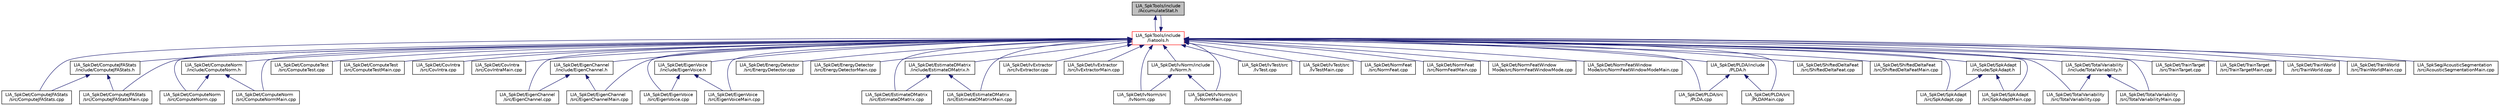 digraph "LIA_SpkTools/include/AccumulateStat.h"
{
  edge [fontname="Helvetica",fontsize="10",labelfontname="Helvetica",labelfontsize="10"];
  node [fontname="Helvetica",fontsize="10",shape=record];
  Node1 [label="LIA_SpkTools/include\l/AccumulateStat.h",height=0.2,width=0.4,color="black", fillcolor="grey75", style="filled" fontcolor="black"];
  Node1 -> Node2 [dir="back",color="midnightblue",fontsize="10",style="solid",fontname="Helvetica"];
  Node2 [label="LIA_SpkTools/include\l/liatools.h",height=0.2,width=0.4,color="red", fillcolor="white", style="filled",URL="$liatools_8h.html"];
  Node2 -> Node3 [dir="back",color="midnightblue",fontsize="10",style="solid",fontname="Helvetica"];
  Node3 [label="LIA_SpkDet/ComputeJFAStats\l/include/ComputeJFAStats.h",height=0.2,width=0.4,color="black", fillcolor="white", style="filled",URL="$ComputeJFAStats_8h.html"];
  Node3 -> Node4 [dir="back",color="midnightblue",fontsize="10",style="solid",fontname="Helvetica"];
  Node4 [label="LIA_SpkDet/ComputeJFAStats\l/src/ComputeJFAStats.cpp",height=0.2,width=0.4,color="black", fillcolor="white", style="filled",URL="$ComputeJFAStats_8cpp.html"];
  Node3 -> Node5 [dir="back",color="midnightblue",fontsize="10",style="solid",fontname="Helvetica"];
  Node5 [label="LIA_SpkDet/ComputeJFAStats\l/src/ComputeJFAStatsMain.cpp",height=0.2,width=0.4,color="black", fillcolor="white", style="filled",URL="$ComputeJFAStatsMain_8cpp.html"];
  Node2 -> Node4 [dir="back",color="midnightblue",fontsize="10",style="solid",fontname="Helvetica"];
  Node2 -> Node5 [dir="back",color="midnightblue",fontsize="10",style="solid",fontname="Helvetica"];
  Node2 -> Node6 [dir="back",color="midnightblue",fontsize="10",style="solid",fontname="Helvetica"];
  Node6 [label="LIA_SpkDet/ComputeNorm\l/include/ComputeNorm.h",height=0.2,width=0.4,color="black", fillcolor="white", style="filled",URL="$ComputeNorm_8h.html"];
  Node6 -> Node7 [dir="back",color="midnightblue",fontsize="10",style="solid",fontname="Helvetica"];
  Node7 [label="LIA_SpkDet/ComputeNorm\l/src/ComputeNorm.cpp",height=0.2,width=0.4,color="black", fillcolor="white", style="filled",URL="$ComputeNorm_8cpp.html"];
  Node6 -> Node8 [dir="back",color="midnightblue",fontsize="10",style="solid",fontname="Helvetica"];
  Node8 [label="LIA_SpkDet/ComputeNorm\l/src/ComputeNormMain.cpp",height=0.2,width=0.4,color="black", fillcolor="white", style="filled",URL="$ComputeNormMain_8cpp.html"];
  Node2 -> Node7 [dir="back",color="midnightblue",fontsize="10",style="solid",fontname="Helvetica"];
  Node2 -> Node8 [dir="back",color="midnightblue",fontsize="10",style="solid",fontname="Helvetica"];
  Node2 -> Node9 [dir="back",color="midnightblue",fontsize="10",style="solid",fontname="Helvetica"];
  Node9 [label="LIA_SpkDet/ComputeTest\l/src/ComputeTest.cpp",height=0.2,width=0.4,color="black", fillcolor="white", style="filled",URL="$ComputeTest_8cpp.html"];
  Node2 -> Node10 [dir="back",color="midnightblue",fontsize="10",style="solid",fontname="Helvetica"];
  Node10 [label="LIA_SpkDet/ComputeTest\l/src/ComputeTestMain.cpp",height=0.2,width=0.4,color="black", fillcolor="white", style="filled",URL="$ComputeTestMain_8cpp.html"];
  Node2 -> Node11 [dir="back",color="midnightblue",fontsize="10",style="solid",fontname="Helvetica"];
  Node11 [label="LIA_SpkDet/CovIntra\l/src/CovIntra.cpp",height=0.2,width=0.4,color="black", fillcolor="white", style="filled",URL="$CovIntra_8cpp.html"];
  Node2 -> Node12 [dir="back",color="midnightblue",fontsize="10",style="solid",fontname="Helvetica"];
  Node12 [label="LIA_SpkDet/CovIntra\l/src/CovIntraMain.cpp",height=0.2,width=0.4,color="black", fillcolor="white", style="filled",URL="$CovIntraMain_8cpp.html"];
  Node2 -> Node13 [dir="back",color="midnightblue",fontsize="10",style="solid",fontname="Helvetica"];
  Node13 [label="LIA_SpkDet/EigenChannel\l/include/EigenChannel.h",height=0.2,width=0.4,color="black", fillcolor="white", style="filled",URL="$EigenChannel_8h.html"];
  Node13 -> Node14 [dir="back",color="midnightblue",fontsize="10",style="solid",fontname="Helvetica"];
  Node14 [label="LIA_SpkDet/EigenChannel\l/src/EigenChannel.cpp",height=0.2,width=0.4,color="black", fillcolor="white", style="filled",URL="$EigenChannel_8cpp.html"];
  Node13 -> Node15 [dir="back",color="midnightblue",fontsize="10",style="solid",fontname="Helvetica"];
  Node15 [label="LIA_SpkDet/EigenChannel\l/src/EigenChannelMain.cpp",height=0.2,width=0.4,color="black", fillcolor="white", style="filled",URL="$EigenChannelMain_8cpp.html"];
  Node2 -> Node14 [dir="back",color="midnightblue",fontsize="10",style="solid",fontname="Helvetica"];
  Node2 -> Node15 [dir="back",color="midnightblue",fontsize="10",style="solid",fontname="Helvetica"];
  Node2 -> Node16 [dir="back",color="midnightblue",fontsize="10",style="solid",fontname="Helvetica"];
  Node16 [label="LIA_SpkDet/EigenVoice\l/include/EigenVoice.h",height=0.2,width=0.4,color="black", fillcolor="white", style="filled",URL="$EigenVoice_8h.html"];
  Node16 -> Node17 [dir="back",color="midnightblue",fontsize="10",style="solid",fontname="Helvetica"];
  Node17 [label="LIA_SpkDet/EigenVoice\l/src/EigenVoice.cpp",height=0.2,width=0.4,color="black", fillcolor="white", style="filled",URL="$EigenVoice_8cpp.html"];
  Node16 -> Node18 [dir="back",color="midnightblue",fontsize="10",style="solid",fontname="Helvetica"];
  Node18 [label="LIA_SpkDet/EigenVoice\l/src/EigenVoiceMain.cpp",height=0.2,width=0.4,color="black", fillcolor="white", style="filled",URL="$EigenVoiceMain_8cpp.html"];
  Node2 -> Node17 [dir="back",color="midnightblue",fontsize="10",style="solid",fontname="Helvetica"];
  Node2 -> Node18 [dir="back",color="midnightblue",fontsize="10",style="solid",fontname="Helvetica"];
  Node2 -> Node19 [dir="back",color="midnightblue",fontsize="10",style="solid",fontname="Helvetica"];
  Node19 [label="LIA_SpkDet/EnergyDetector\l/src/EnergyDetector.cpp",height=0.2,width=0.4,color="black", fillcolor="white", style="filled",URL="$EnergyDetector_8cpp.html"];
  Node2 -> Node20 [dir="back",color="midnightblue",fontsize="10",style="solid",fontname="Helvetica"];
  Node20 [label="LIA_SpkDet/EnergyDetector\l/src/EnergyDetectorMain.cpp",height=0.2,width=0.4,color="black", fillcolor="white", style="filled",URL="$EnergyDetectorMain_8cpp.html"];
  Node2 -> Node21 [dir="back",color="midnightblue",fontsize="10",style="solid",fontname="Helvetica"];
  Node21 [label="LIA_SpkDet/EstimateDMatrix\l/include/EstimateDMatrix.h",height=0.2,width=0.4,color="black", fillcolor="white", style="filled",URL="$EstimateDMatrix_8h.html"];
  Node21 -> Node22 [dir="back",color="midnightblue",fontsize="10",style="solid",fontname="Helvetica"];
  Node22 [label="LIA_SpkDet/EstimateDMatrix\l/src/EstimateDMatrix.cpp",height=0.2,width=0.4,color="black", fillcolor="white", style="filled",URL="$EstimateDMatrix_8cpp.html"];
  Node21 -> Node23 [dir="back",color="midnightblue",fontsize="10",style="solid",fontname="Helvetica"];
  Node23 [label="LIA_SpkDet/EstimateDMatrix\l/src/EstimateDMatrixMain.cpp",height=0.2,width=0.4,color="black", fillcolor="white", style="filled",URL="$EstimateDMatrixMain_8cpp.html"];
  Node2 -> Node22 [dir="back",color="midnightblue",fontsize="10",style="solid",fontname="Helvetica"];
  Node2 -> Node23 [dir="back",color="midnightblue",fontsize="10",style="solid",fontname="Helvetica"];
  Node2 -> Node24 [dir="back",color="midnightblue",fontsize="10",style="solid",fontname="Helvetica"];
  Node24 [label="LIA_SpkDet/IvExtractor\l/src/IvExtractor.cpp",height=0.2,width=0.4,color="black", fillcolor="white", style="filled",URL="$IvExtractor_8cpp.html"];
  Node2 -> Node25 [dir="back",color="midnightblue",fontsize="10",style="solid",fontname="Helvetica"];
  Node25 [label="LIA_SpkDet/IvExtractor\l/src/IvExtractorMain.cpp",height=0.2,width=0.4,color="black", fillcolor="white", style="filled",URL="$IvExtractorMain_8cpp.html"];
  Node2 -> Node26 [dir="back",color="midnightblue",fontsize="10",style="solid",fontname="Helvetica"];
  Node26 [label="LIA_SpkDet/IvNorm/include\l/IvNorm.h",height=0.2,width=0.4,color="black", fillcolor="white", style="filled",URL="$IvNorm_8h.html"];
  Node26 -> Node27 [dir="back",color="midnightblue",fontsize="10",style="solid",fontname="Helvetica"];
  Node27 [label="LIA_SpkDet/IvNorm/src\l/IvNorm.cpp",height=0.2,width=0.4,color="black", fillcolor="white", style="filled",URL="$IvNorm_8cpp.html"];
  Node26 -> Node28 [dir="back",color="midnightblue",fontsize="10",style="solid",fontname="Helvetica"];
  Node28 [label="LIA_SpkDet/IvNorm/src\l/IvNormMain.cpp",height=0.2,width=0.4,color="black", fillcolor="white", style="filled",URL="$IvNormMain_8cpp.html"];
  Node2 -> Node27 [dir="back",color="midnightblue",fontsize="10",style="solid",fontname="Helvetica"];
  Node2 -> Node28 [dir="back",color="midnightblue",fontsize="10",style="solid",fontname="Helvetica"];
  Node2 -> Node29 [dir="back",color="midnightblue",fontsize="10",style="solid",fontname="Helvetica"];
  Node29 [label="LIA_SpkDet/IvTest/src\l/IvTest.cpp",height=0.2,width=0.4,color="black", fillcolor="white", style="filled",URL="$IvTest_8cpp.html"];
  Node2 -> Node30 [dir="back",color="midnightblue",fontsize="10",style="solid",fontname="Helvetica"];
  Node30 [label="LIA_SpkDet/IvTest/src\l/IvTestMain.cpp",height=0.2,width=0.4,color="black", fillcolor="white", style="filled",URL="$IvTestMain_8cpp.html"];
  Node2 -> Node31 [dir="back",color="midnightblue",fontsize="10",style="solid",fontname="Helvetica"];
  Node31 [label="LIA_SpkDet/NormFeat\l/src/NormFeat.cpp",height=0.2,width=0.4,color="black", fillcolor="white", style="filled",URL="$NormFeat_8cpp.html"];
  Node2 -> Node32 [dir="back",color="midnightblue",fontsize="10",style="solid",fontname="Helvetica"];
  Node32 [label="LIA_SpkDet/NormFeat\l/src/NormFeatMain.cpp",height=0.2,width=0.4,color="black", fillcolor="white", style="filled",URL="$NormFeatMain_8cpp.html"];
  Node2 -> Node33 [dir="back",color="midnightblue",fontsize="10",style="solid",fontname="Helvetica"];
  Node33 [label="LIA_SpkDet/NormFeatWindow\lMode/src/NormFeatWindowMode.cpp",height=0.2,width=0.4,color="black", fillcolor="white", style="filled",URL="$NormFeatWindowMode_8cpp.html"];
  Node2 -> Node34 [dir="back",color="midnightblue",fontsize="10",style="solid",fontname="Helvetica"];
  Node34 [label="LIA_SpkDet/NormFeatWindow\lMode/src/NormFeatWindowModeMain.cpp",height=0.2,width=0.4,color="black", fillcolor="white", style="filled",URL="$NormFeatWindowModeMain_8cpp.html"];
  Node2 -> Node35 [dir="back",color="midnightblue",fontsize="10",style="solid",fontname="Helvetica"];
  Node35 [label="LIA_SpkDet/PLDA/include\l/PLDA.h",height=0.2,width=0.4,color="black", fillcolor="white", style="filled",URL="$PLDA_8h.html"];
  Node35 -> Node36 [dir="back",color="midnightblue",fontsize="10",style="solid",fontname="Helvetica"];
  Node36 [label="LIA_SpkDet/PLDA/src\l/PLDA.cpp",height=0.2,width=0.4,color="black", fillcolor="white", style="filled",URL="$PLDA_8cpp.html"];
  Node35 -> Node37 [dir="back",color="midnightblue",fontsize="10",style="solid",fontname="Helvetica"];
  Node37 [label="LIA_SpkDet/PLDA/src\l/PLDAMain.cpp",height=0.2,width=0.4,color="black", fillcolor="white", style="filled",URL="$PLDAMain_8cpp.html"];
  Node2 -> Node36 [dir="back",color="midnightblue",fontsize="10",style="solid",fontname="Helvetica"];
  Node2 -> Node37 [dir="back",color="midnightblue",fontsize="10",style="solid",fontname="Helvetica"];
  Node2 -> Node38 [dir="back",color="midnightblue",fontsize="10",style="solid",fontname="Helvetica"];
  Node38 [label="LIA_SpkDet/ShiftedDeltaFeat\l/src/ShiftedDeltaFeat.cpp",height=0.2,width=0.4,color="black", fillcolor="white", style="filled",URL="$ShiftedDeltaFeat_8cpp.html"];
  Node2 -> Node39 [dir="back",color="midnightblue",fontsize="10",style="solid",fontname="Helvetica"];
  Node39 [label="LIA_SpkDet/ShiftedDeltaFeat\l/src/ShiftedDeltaFeatMain.cpp",height=0.2,width=0.4,color="black", fillcolor="white", style="filled",URL="$ShiftedDeltaFeatMain_8cpp.html"];
  Node2 -> Node40 [dir="back",color="midnightblue",fontsize="10",style="solid",fontname="Helvetica"];
  Node40 [label="LIA_SpkDet/SpkAdapt\l/include/SpkAdapt.h",height=0.2,width=0.4,color="black", fillcolor="white", style="filled",URL="$SpkAdapt_8h.html"];
  Node40 -> Node41 [dir="back",color="midnightblue",fontsize="10",style="solid",fontname="Helvetica"];
  Node41 [label="LIA_SpkDet/SpkAdapt\l/src/SpkAdapt.cpp",height=0.2,width=0.4,color="black", fillcolor="white", style="filled",URL="$SpkAdapt_8cpp.html"];
  Node40 -> Node42 [dir="back",color="midnightblue",fontsize="10",style="solid",fontname="Helvetica"];
  Node42 [label="LIA_SpkDet/SpkAdapt\l/src/SpkAdaptMain.cpp",height=0.2,width=0.4,color="black", fillcolor="white", style="filled",URL="$SpkAdaptMain_8cpp.html"];
  Node2 -> Node41 [dir="back",color="midnightblue",fontsize="10",style="solid",fontname="Helvetica"];
  Node2 -> Node42 [dir="back",color="midnightblue",fontsize="10",style="solid",fontname="Helvetica"];
  Node2 -> Node43 [dir="back",color="midnightblue",fontsize="10",style="solid",fontname="Helvetica"];
  Node43 [label="LIA_SpkDet/TotalVariability\l/include/TotalVariability.h",height=0.2,width=0.4,color="black", fillcolor="white", style="filled",URL="$TotalVariability_8h.html"];
  Node43 -> Node44 [dir="back",color="midnightblue",fontsize="10",style="solid",fontname="Helvetica"];
  Node44 [label="LIA_SpkDet/TotalVariability\l/src/TotalVariability.cpp",height=0.2,width=0.4,color="black", fillcolor="white", style="filled",URL="$TotalVariability_8cpp.html"];
  Node43 -> Node45 [dir="back",color="midnightblue",fontsize="10",style="solid",fontname="Helvetica"];
  Node45 [label="LIA_SpkDet/TotalVariability\l/src/TotalVariabilityMain.cpp",height=0.2,width=0.4,color="black", fillcolor="white", style="filled",URL="$TotalVariabilityMain_8cpp.html"];
  Node2 -> Node44 [dir="back",color="midnightblue",fontsize="10",style="solid",fontname="Helvetica"];
  Node2 -> Node45 [dir="back",color="midnightblue",fontsize="10",style="solid",fontname="Helvetica"];
  Node2 -> Node46 [dir="back",color="midnightblue",fontsize="10",style="solid",fontname="Helvetica"];
  Node46 [label="LIA_SpkDet/TrainTarget\l/src/TrainTarget.cpp",height=0.2,width=0.4,color="black", fillcolor="white", style="filled",URL="$TrainTarget_8cpp.html"];
  Node2 -> Node47 [dir="back",color="midnightblue",fontsize="10",style="solid",fontname="Helvetica"];
  Node47 [label="LIA_SpkDet/TrainTarget\l/src/TrainTargetMain.cpp",height=0.2,width=0.4,color="black", fillcolor="white", style="filled",URL="$TrainTargetMain_8cpp.html"];
  Node2 -> Node48 [dir="back",color="midnightblue",fontsize="10",style="solid",fontname="Helvetica"];
  Node48 [label="LIA_SpkDet/TrainWorld\l/src/TrainWorld.cpp",height=0.2,width=0.4,color="black", fillcolor="white", style="filled",URL="$TrainWorld_8cpp.html"];
  Node2 -> Node49 [dir="back",color="midnightblue",fontsize="10",style="solid",fontname="Helvetica"];
  Node49 [label="LIA_SpkDet/TrainWorld\l/src/TrainWorldMain.cpp",height=0.2,width=0.4,color="black", fillcolor="white", style="filled",URL="$TrainWorldMain_8cpp.html"];
  Node2 -> Node50 [dir="back",color="midnightblue",fontsize="10",style="solid",fontname="Helvetica"];
  Node50 [label="LIA_SpkSeg/AcousticSegmentation\l/src/AcousticSegmentationMain.cpp",height=0.2,width=0.4,color="black", fillcolor="white", style="filled",URL="$AcousticSegmentationMain_8cpp.html"];
  Node2 -> Node1 [dir="back",color="midnightblue",fontsize="10",style="solid",fontname="Helvetica"];
}

